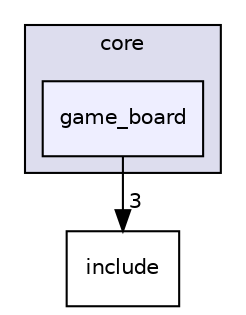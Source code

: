 digraph "src/core/game_board" {
  compound=true
  node [ fontsize="10", fontname="Helvetica"];
  edge [ labelfontsize="10", labelfontname="Helvetica"];
  subgraph clusterdir_aebb8dcc11953d78e620bbef0b9e2183 {
    graph [ bgcolor="#ddddee", pencolor="black", label="core" fontname="Helvetica", fontsize="10", URL="dir_aebb8dcc11953d78e620bbef0b9e2183.html"]
  dir_a5046466f64221f0c373187083edec25 [shape=box, label="game_board", style="filled", fillcolor="#eeeeff", pencolor="black", URL="dir_a5046466f64221f0c373187083edec25.html"];
  }
  dir_d44c64559bbebec7f509842c48db8b23 [shape=box label="include" URL="dir_d44c64559bbebec7f509842c48db8b23.html"];
  dir_a5046466f64221f0c373187083edec25->dir_d44c64559bbebec7f509842c48db8b23 [headlabel="3", labeldistance=1.5 headhref="dir_000005_000001.html"];
}
